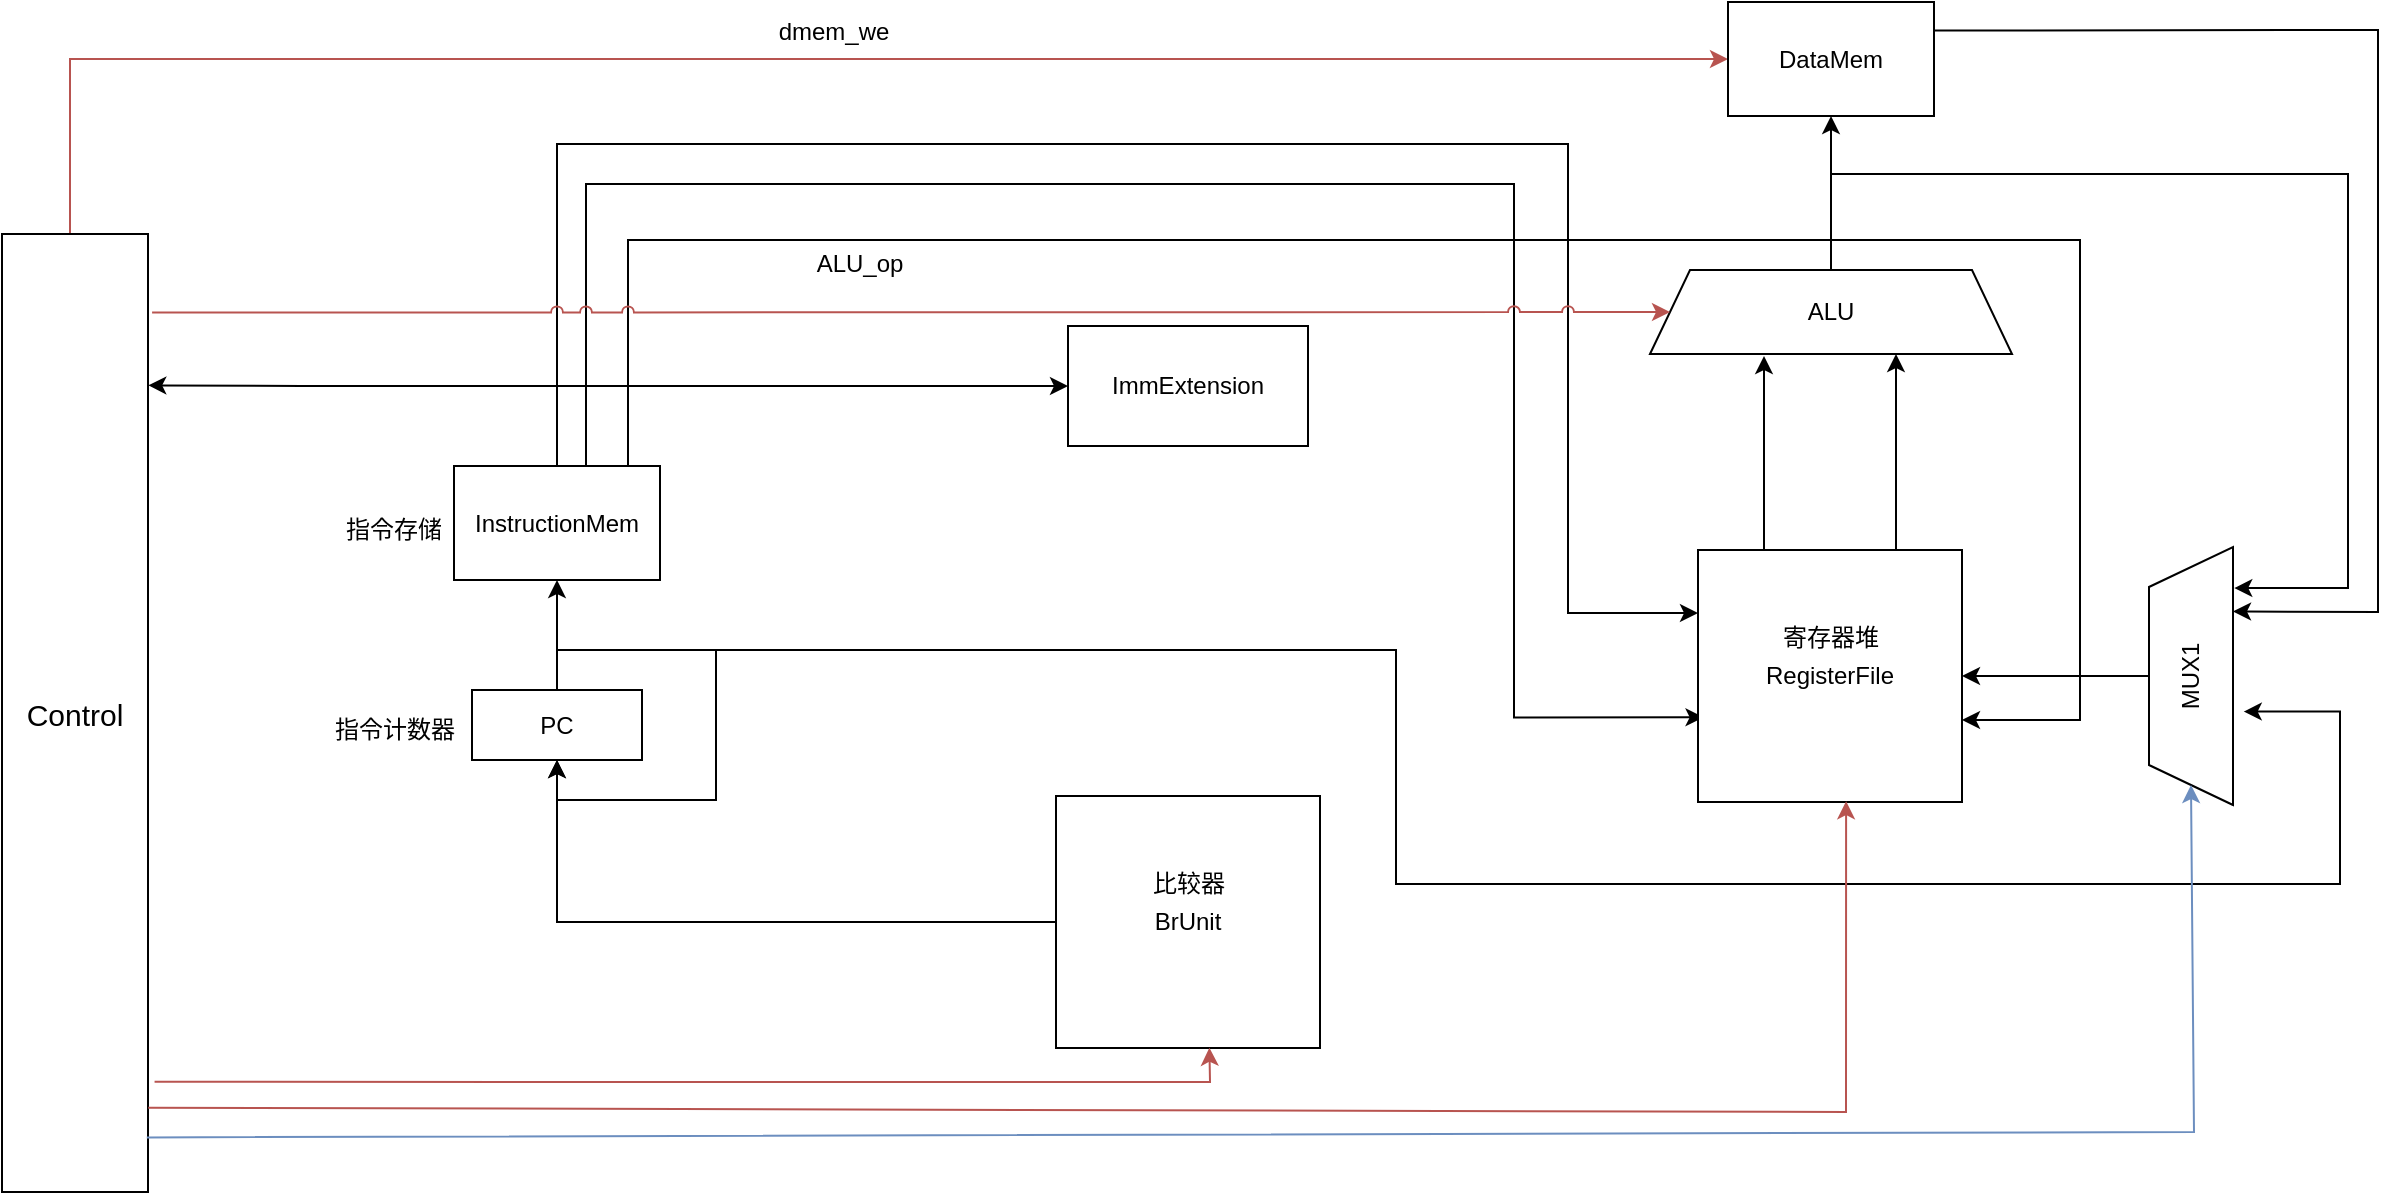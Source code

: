 <mxfile version="21.5.1" type="github">
  <diagram name="第 1 页" id="yHlKmbMOGu388PkTEHp_">
    <mxGraphModel dx="1189" dy="628" grid="0" gridSize="10" guides="1" tooltips="1" connect="1" arrows="1" fold="1" page="1" pageScale="1" pageWidth="2336" pageHeight="1654" math="0" shadow="0">
      <root>
        <mxCell id="0" />
        <mxCell id="1" parent="0" />
        <mxCell id="DETUEVZwvi3l4NpjXhvp-20" style="edgeStyle=orthogonalEdgeStyle;rounded=0;orthogonalLoop=1;jettySize=auto;html=1;entryX=0;entryY=0.5;entryDx=0;entryDy=0;fillColor=#f8cecc;strokeColor=#b85450;" edge="1" parent="1" source="DETUEVZwvi3l4NpjXhvp-1" target="DETUEVZwvi3l4NpjXhvp-18">
          <mxGeometry relative="1" as="geometry">
            <Array as="points">
              <mxPoint x="288" y="287" />
            </Array>
          </mxGeometry>
        </mxCell>
        <mxCell id="DETUEVZwvi3l4NpjXhvp-1" value="&lt;font style=&quot;font-size: 15px;&quot;&gt;Control&lt;/font&gt;" style="rounded=0;whiteSpace=wrap;html=1;" vertex="1" parent="1">
          <mxGeometry x="254" y="374" width="73" height="479" as="geometry" />
        </mxCell>
        <mxCell id="DETUEVZwvi3l4NpjXhvp-6" style="edgeStyle=orthogonalEdgeStyle;rounded=0;orthogonalLoop=1;jettySize=auto;html=1;entryX=0.5;entryY=1;entryDx=0;entryDy=0;" edge="1" parent="1" source="DETUEVZwvi3l4NpjXhvp-2" target="DETUEVZwvi3l4NpjXhvp-3">
          <mxGeometry relative="1" as="geometry" />
        </mxCell>
        <mxCell id="DETUEVZwvi3l4NpjXhvp-29" style="edgeStyle=orthogonalEdgeStyle;rounded=0;orthogonalLoop=1;jettySize=auto;html=1;entryX=0.362;entryY=1.128;entryDx=0;entryDy=0;entryPerimeter=0;" edge="1" parent="1" source="DETUEVZwvi3l4NpjXhvp-2" target="DETUEVZwvi3l4NpjXhvp-24">
          <mxGeometry relative="1" as="geometry">
            <Array as="points">
              <mxPoint x="532" y="582" />
              <mxPoint x="951" y="582" />
              <mxPoint x="951" y="699" />
              <mxPoint x="1423" y="699" />
              <mxPoint x="1423" y="613" />
            </Array>
          </mxGeometry>
        </mxCell>
        <mxCell id="DETUEVZwvi3l4NpjXhvp-2" value="PC" style="rounded=0;whiteSpace=wrap;html=1;" vertex="1" parent="1">
          <mxGeometry x="489" y="602" width="85" height="35" as="geometry" />
        </mxCell>
        <mxCell id="DETUEVZwvi3l4NpjXhvp-33" style="edgeStyle=orthogonalEdgeStyle;rounded=0;orthogonalLoop=1;jettySize=auto;html=1;entryX=1.002;entryY=0.158;entryDx=0;entryDy=0;entryPerimeter=0;" edge="1" parent="1" source="DETUEVZwvi3l4NpjXhvp-3" target="DETUEVZwvi3l4NpjXhvp-1">
          <mxGeometry relative="1" as="geometry">
            <Array as="points">
              <mxPoint x="532" y="450" />
              <mxPoint x="404" y="450" />
            </Array>
          </mxGeometry>
        </mxCell>
        <mxCell id="DETUEVZwvi3l4NpjXhvp-36" style="edgeStyle=orthogonalEdgeStyle;rounded=0;orthogonalLoop=1;jettySize=auto;html=1;entryX=0;entryY=0.5;entryDx=0;entryDy=0;" edge="1" parent="1" source="DETUEVZwvi3l4NpjXhvp-3" target="DETUEVZwvi3l4NpjXhvp-34">
          <mxGeometry relative="1" as="geometry">
            <Array as="points">
              <mxPoint x="532" y="450" />
            </Array>
          </mxGeometry>
        </mxCell>
        <mxCell id="DETUEVZwvi3l4NpjXhvp-42" style="edgeStyle=orthogonalEdgeStyle;rounded=0;orthogonalLoop=1;jettySize=auto;html=1;entryX=0;entryY=0.25;entryDx=0;entryDy=0;jumpStyle=arc;" edge="1" parent="1" source="DETUEVZwvi3l4NpjXhvp-3" target="DETUEVZwvi3l4NpjXhvp-10">
          <mxGeometry relative="1" as="geometry">
            <Array as="points">
              <mxPoint x="532" y="329" />
              <mxPoint x="1037" y="329" />
              <mxPoint x="1037" y="564" />
            </Array>
          </mxGeometry>
        </mxCell>
        <mxCell id="DETUEVZwvi3l4NpjXhvp-43" style="edgeStyle=orthogonalEdgeStyle;rounded=0;orthogonalLoop=1;jettySize=auto;html=1;entryX=0.021;entryY=0.664;entryDx=0;entryDy=0;entryPerimeter=0;" edge="1" parent="1" source="DETUEVZwvi3l4NpjXhvp-3" target="DETUEVZwvi3l4NpjXhvp-10">
          <mxGeometry relative="1" as="geometry">
            <Array as="points">
              <mxPoint x="546" y="349" />
              <mxPoint x="1010" y="349" />
              <mxPoint x="1010" y="616" />
            </Array>
          </mxGeometry>
        </mxCell>
        <mxCell id="DETUEVZwvi3l4NpjXhvp-46" style="edgeStyle=orthogonalEdgeStyle;rounded=0;orthogonalLoop=1;jettySize=auto;html=1;" edge="1" parent="1" source="DETUEVZwvi3l4NpjXhvp-3" target="DETUEVZwvi3l4NpjXhvp-10">
          <mxGeometry relative="1" as="geometry">
            <Array as="points">
              <mxPoint x="567" y="377" />
              <mxPoint x="1293" y="377" />
              <mxPoint x="1293" y="617" />
            </Array>
          </mxGeometry>
        </mxCell>
        <mxCell id="DETUEVZwvi3l4NpjXhvp-3" value="InstructionMem" style="rounded=0;whiteSpace=wrap;html=1;" vertex="1" parent="1">
          <mxGeometry x="480" y="490" width="103" height="57" as="geometry" />
        </mxCell>
        <mxCell id="DETUEVZwvi3l4NpjXhvp-8" style="edgeStyle=orthogonalEdgeStyle;rounded=0;orthogonalLoop=1;jettySize=auto;html=1;entryX=0.5;entryY=1;entryDx=0;entryDy=0;" edge="1" parent="1" source="DETUEVZwvi3l4NpjXhvp-5" target="DETUEVZwvi3l4NpjXhvp-2">
          <mxGeometry relative="1" as="geometry" />
        </mxCell>
        <mxCell id="DETUEVZwvi3l4NpjXhvp-5" value="BrUnit" style="rounded=0;whiteSpace=wrap;html=1;" vertex="1" parent="1">
          <mxGeometry x="781" y="655" width="132" height="126" as="geometry" />
        </mxCell>
        <mxCell id="DETUEVZwvi3l4NpjXhvp-9" style="edgeStyle=orthogonalEdgeStyle;rounded=0;orthogonalLoop=1;jettySize=auto;html=1;entryX=0.5;entryY=1;entryDx=0;entryDy=0;" edge="1" parent="1" source="DETUEVZwvi3l4NpjXhvp-2" target="DETUEVZwvi3l4NpjXhvp-2">
          <mxGeometry relative="1" as="geometry">
            <Array as="points">
              <mxPoint x="531" y="582" />
              <mxPoint x="611" y="582" />
              <mxPoint x="611" y="657" />
              <mxPoint x="531" y="657" />
            </Array>
          </mxGeometry>
        </mxCell>
        <mxCell id="DETUEVZwvi3l4NpjXhvp-10" value="RegisterFile" style="rounded=0;whiteSpace=wrap;html=1;" vertex="1" parent="1">
          <mxGeometry x="1102" y="532" width="132" height="126" as="geometry" />
        </mxCell>
        <mxCell id="DETUEVZwvi3l4NpjXhvp-11" value="指令存储" style="text;html=1;strokeColor=none;fillColor=none;align=center;verticalAlign=middle;whiteSpace=wrap;rounded=0;" vertex="1" parent="1">
          <mxGeometry x="420" y="507" width="60" height="30" as="geometry" />
        </mxCell>
        <mxCell id="DETUEVZwvi3l4NpjXhvp-12" value="指令计数器" style="text;html=1;strokeColor=none;fillColor=none;align=center;verticalAlign=middle;whiteSpace=wrap;rounded=0;" vertex="1" parent="1">
          <mxGeometry x="416.5" y="607" width="67" height="30" as="geometry" />
        </mxCell>
        <mxCell id="DETUEVZwvi3l4NpjXhvp-13" value="比较器" style="text;html=1;strokeColor=none;fillColor=none;align=center;verticalAlign=middle;whiteSpace=wrap;rounded=0;" vertex="1" parent="1">
          <mxGeometry x="813.5" y="684" width="67" height="30" as="geometry" />
        </mxCell>
        <mxCell id="DETUEVZwvi3l4NpjXhvp-14" value="寄存器堆" style="text;html=1;strokeColor=none;fillColor=none;align=center;verticalAlign=middle;whiteSpace=wrap;rounded=0;" vertex="1" parent="1">
          <mxGeometry x="1134.5" y="561" width="67" height="30" as="geometry" />
        </mxCell>
        <mxCell id="DETUEVZwvi3l4NpjXhvp-19" style="edgeStyle=orthogonalEdgeStyle;rounded=0;orthogonalLoop=1;jettySize=auto;html=1;entryX=0.5;entryY=1;entryDx=0;entryDy=0;" edge="1" parent="1" source="DETUEVZwvi3l4NpjXhvp-15" target="DETUEVZwvi3l4NpjXhvp-18">
          <mxGeometry relative="1" as="geometry" />
        </mxCell>
        <mxCell id="DETUEVZwvi3l4NpjXhvp-26" style="edgeStyle=orthogonalEdgeStyle;rounded=0;orthogonalLoop=1;jettySize=auto;html=1;entryX=0.841;entryY=1.015;entryDx=0;entryDy=0;entryPerimeter=0;" edge="1" parent="1" source="DETUEVZwvi3l4NpjXhvp-15" target="DETUEVZwvi3l4NpjXhvp-24">
          <mxGeometry relative="1" as="geometry">
            <Array as="points">
              <mxPoint x="1169" y="344" />
              <mxPoint x="1427" y="344" />
              <mxPoint x="1427" y="551" />
            </Array>
          </mxGeometry>
        </mxCell>
        <mxCell id="DETUEVZwvi3l4NpjXhvp-15" value="ALU" style="shape=trapezoid;perimeter=trapezoidPerimeter;whiteSpace=wrap;html=1;fixedSize=1;" vertex="1" parent="1">
          <mxGeometry x="1078" y="392" width="181" height="42" as="geometry" />
        </mxCell>
        <mxCell id="DETUEVZwvi3l4NpjXhvp-16" value="" style="endArrow=classic;html=1;rounded=0;exitX=0.25;exitY=0;exitDx=0;exitDy=0;" edge="1" parent="1" source="DETUEVZwvi3l4NpjXhvp-10">
          <mxGeometry width="50" height="50" relative="1" as="geometry">
            <mxPoint x="1146" y="528" as="sourcePoint" />
            <mxPoint x="1135" y="435" as="targetPoint" />
          </mxGeometry>
        </mxCell>
        <mxCell id="DETUEVZwvi3l4NpjXhvp-17" value="" style="endArrow=classic;html=1;rounded=0;exitX=0.75;exitY=0;exitDx=0;exitDy=0;" edge="1" parent="1" source="DETUEVZwvi3l4NpjXhvp-10">
          <mxGeometry width="50" height="50" relative="1" as="geometry">
            <mxPoint x="1145" y="542" as="sourcePoint" />
            <mxPoint x="1201" y="434" as="targetPoint" />
          </mxGeometry>
        </mxCell>
        <mxCell id="DETUEVZwvi3l4NpjXhvp-18" value="DataMem" style="rounded=0;whiteSpace=wrap;html=1;" vertex="1" parent="1">
          <mxGeometry x="1117" y="258" width="103" height="57" as="geometry" />
        </mxCell>
        <mxCell id="DETUEVZwvi3l4NpjXhvp-22" value="ALU_op" style="text;html=1;strokeColor=none;fillColor=none;align=center;verticalAlign=middle;whiteSpace=wrap;rounded=0;" vertex="1" parent="1">
          <mxGeometry x="653" y="374" width="60" height="30" as="geometry" />
        </mxCell>
        <mxCell id="DETUEVZwvi3l4NpjXhvp-23" value="dmem_we" style="text;html=1;strokeColor=none;fillColor=none;align=center;verticalAlign=middle;whiteSpace=wrap;rounded=0;" vertex="1" parent="1">
          <mxGeometry x="640" y="258" width="60" height="30" as="geometry" />
        </mxCell>
        <mxCell id="DETUEVZwvi3l4NpjXhvp-45" style="edgeStyle=orthogonalEdgeStyle;rounded=0;orthogonalLoop=1;jettySize=auto;html=1;entryX=1;entryY=0.5;entryDx=0;entryDy=0;" edge="1" parent="1" source="DETUEVZwvi3l4NpjXhvp-24" target="DETUEVZwvi3l4NpjXhvp-10">
          <mxGeometry relative="1" as="geometry" />
        </mxCell>
        <mxCell id="DETUEVZwvi3l4NpjXhvp-24" value="MUX1" style="shape=trapezoid;perimeter=trapezoidPerimeter;whiteSpace=wrap;html=1;fixedSize=1;rotation=-90;" vertex="1" parent="1">
          <mxGeometry x="1284" y="574" width="129" height="42" as="geometry" />
        </mxCell>
        <mxCell id="DETUEVZwvi3l4NpjXhvp-25" value="" style="endArrow=classic;html=1;rounded=0;exitX=1;exitY=0.25;exitDx=0;exitDy=0;entryX=0.75;entryY=1;entryDx=0;entryDy=0;" edge="1" parent="1" source="DETUEVZwvi3l4NpjXhvp-18" target="DETUEVZwvi3l4NpjXhvp-24">
          <mxGeometry width="50" height="50" relative="1" as="geometry">
            <mxPoint x="1383" y="367" as="sourcePoint" />
            <mxPoint x="1433" y="317" as="targetPoint" />
            <Array as="points">
              <mxPoint x="1442" y="272" />
              <mxPoint x="1442" y="563" />
            </Array>
          </mxGeometry>
        </mxCell>
        <mxCell id="DETUEVZwvi3l4NpjXhvp-28" value="" style="endArrow=classic;html=1;rounded=0;exitX=0.992;exitY=0.943;exitDx=0;exitDy=0;exitPerimeter=0;entryX=0;entryY=0.5;entryDx=0;entryDy=0;fillColor=#dae8fc;strokeColor=#6c8ebf;" edge="1" parent="1" source="DETUEVZwvi3l4NpjXhvp-1" target="DETUEVZwvi3l4NpjXhvp-24">
          <mxGeometry width="50" height="50" relative="1" as="geometry">
            <mxPoint x="525" y="971" as="sourcePoint" />
            <mxPoint x="575" y="921" as="targetPoint" />
            <Array as="points">
              <mxPoint x="1350" y="823" />
            </Array>
          </mxGeometry>
        </mxCell>
        <mxCell id="DETUEVZwvi3l4NpjXhvp-30" value="" style="endArrow=classic;html=1;rounded=0;exitX=1.002;exitY=0.912;exitDx=0;exitDy=0;exitPerimeter=0;entryX=0.561;entryY=0.997;entryDx=0;entryDy=0;entryPerimeter=0;fillColor=#f8cecc;strokeColor=#b85450;" edge="1" parent="1" source="DETUEVZwvi3l4NpjXhvp-1" target="DETUEVZwvi3l4NpjXhvp-10">
          <mxGeometry width="50" height="50" relative="1" as="geometry">
            <mxPoint x="461" y="882" as="sourcePoint" />
            <mxPoint x="511" y="832" as="targetPoint" />
            <Array as="points">
              <mxPoint x="1176" y="813" />
            </Array>
          </mxGeometry>
        </mxCell>
        <mxCell id="DETUEVZwvi3l4NpjXhvp-31" value="" style="endArrow=classic;html=1;rounded=0;exitX=1.045;exitY=0.885;exitDx=0;exitDy=0;exitPerimeter=0;entryX=0.581;entryY=0.999;entryDx=0;entryDy=0;entryPerimeter=0;fillColor=#f8cecc;strokeColor=#b85450;" edge="1" parent="1" source="DETUEVZwvi3l4NpjXhvp-1" target="DETUEVZwvi3l4NpjXhvp-5">
          <mxGeometry width="50" height="50" relative="1" as="geometry">
            <mxPoint x="462" y="793" as="sourcePoint" />
            <mxPoint x="512" y="743" as="targetPoint" />
            <Array as="points">
              <mxPoint x="858" y="798" />
            </Array>
          </mxGeometry>
        </mxCell>
        <mxCell id="DETUEVZwvi3l4NpjXhvp-34" value="ImmExtension" style="rounded=0;whiteSpace=wrap;html=1;" vertex="1" parent="1">
          <mxGeometry x="787" y="420" width="120" height="60" as="geometry" />
        </mxCell>
        <mxCell id="DETUEVZwvi3l4NpjXhvp-37" value="" style="endArrow=classic;html=1;rounded=0;exitX=1.028;exitY=0.082;exitDx=0;exitDy=0;exitPerimeter=0;entryX=0;entryY=0.5;entryDx=0;entryDy=0;fillColor=#f8cecc;strokeColor=#b85450;jumpStyle=arc;" edge="1" parent="1" source="DETUEVZwvi3l4NpjXhvp-1" target="DETUEVZwvi3l4NpjXhvp-15">
          <mxGeometry width="50" height="50" relative="1" as="geometry">
            <mxPoint x="433" y="389" as="sourcePoint" />
            <mxPoint x="483" y="339" as="targetPoint" />
          </mxGeometry>
        </mxCell>
      </root>
    </mxGraphModel>
  </diagram>
</mxfile>
